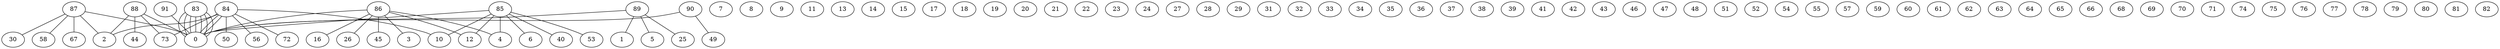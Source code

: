 graph G {
0;
1;
2;
3;
4;
5;
6;
7;
8;
9;
10;
11;
12;
13;
14;
15;
16;
17;
18;
19;
20;
21;
22;
23;
24;
25;
26;
27;
28;
29;
30;
31;
32;
33;
34;
35;
36;
37;
38;
39;
40;
41;
42;
43;
44;
45;
46;
47;
48;
49;
50;
51;
52;
53;
54;
55;
56;
57;
58;
59;
60;
61;
62;
63;
64;
65;
66;
67;
68;
69;
70;
71;
72;
73;
74;
75;
76;
77;
78;
79;
80;
81;
82;
83;
84;
85;
86;
87;
88;
89;
90;
91;
91--0 ;
90--49 ;
90--0 ;
89--25 ;
89--1 ;
89--5 ;
89--0 ;
88--44 ;
88--73 ;
88--2 ;
88--0 ;
87--67 ;
87--2 ;
87--58 ;
87--30 ;
87--0 ;
86--4 ;
86--26 ;
86--16 ;
86--12 ;
86--3 ;
86--45 ;
86--0 ;
85--12 ;
85--40 ;
85--4 ;
85--53 ;
85--10 ;
85--6 ;
85--0 ;
84--73 ;
84--10 ;
84--72 ;
84--56 ;
84--2 ;
84--50 ;
84--0 ;
84--0 ;
83--0 ;
83--0 ;
83--0 ;
83--0 ;
83--0 ;
83--0 ;
83--0 ;
}
